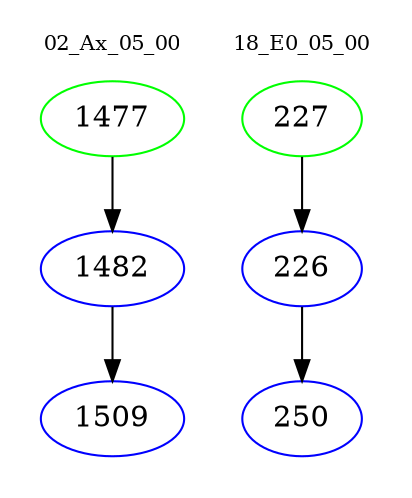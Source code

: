 digraph{
subgraph cluster_0 {
color = white
label = "02_Ax_05_00";
fontsize=10;
T0_1477 [label="1477", color="green"]
T0_1477 -> T0_1482 [color="black"]
T0_1482 [label="1482", color="blue"]
T0_1482 -> T0_1509 [color="black"]
T0_1509 [label="1509", color="blue"]
}
subgraph cluster_1 {
color = white
label = "18_E0_05_00";
fontsize=10;
T1_227 [label="227", color="green"]
T1_227 -> T1_226 [color="black"]
T1_226 [label="226", color="blue"]
T1_226 -> T1_250 [color="black"]
T1_250 [label="250", color="blue"]
}
}
